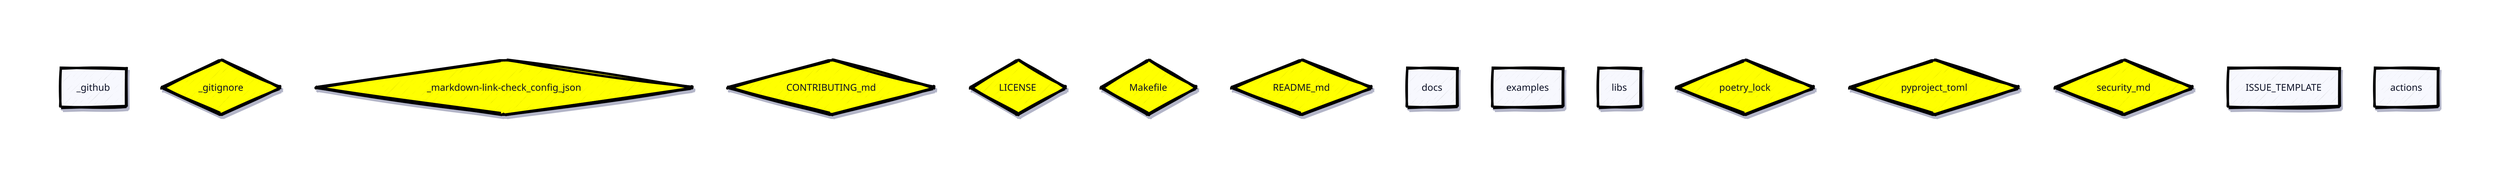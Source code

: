 vars: {
  d2-config: {
    sketch: true
  }
}
classes: {
  file: {
    label: ""
    shape: diamond
    style: {
      fill: yellow
      shadow: true
    }
  }
}

classes: {
  class: {
    label: ""
    shape: rectangle
    style: {
      fill: lightblue
      shadow: true
    }
  }
}

classes: {
  object: {
    label: ""
    shape: hexagon
    style: {
      fill: while
      shadow: false
    }
  }
}
_github.class: function
_github.label: "_github"
_github: {
  style: {
    opacity: 1.00
    stroke: "black"
    stroke-width: 4
    shadow: true
  }
}
_gitignore.class: file
_gitignore.label: "_gitignore"
_gitignore: {
  style: {
    opacity: 1.00
    stroke: "black"
    stroke-width: 4
    shadow: true
  }
}
_markdown-link-check_config_json.class: file
_markdown-link-check_config_json.label: "_markdown-link-check_config_json"
_markdown-link-check_config_json: {
  style: {
    opacity: 1.00
    stroke: "black"
    stroke-width: 4
    shadow: true
  }
}
CONTRIBUTING_md.class: file
CONTRIBUTING_md.label: "CONTRIBUTING_md"
CONTRIBUTING_md: {
  style: {
    opacity: 1.00
    stroke: "black"
    stroke-width: 4
    shadow: true
  }
}
LICENSE.class: file
LICENSE.label: "LICENSE"
LICENSE: {
  style: {
    opacity: 1.00
    stroke: "black"
    stroke-width: 4
    shadow: true
  }
}
Makefile.class: file
Makefile.label: "Makefile"
Makefile: {
  style: {
    opacity: 1.00
    stroke: "black"
    stroke-width: 4
    shadow: true
  }
}
README_md.class: file
README_md.label: "README_md"
README_md: {
  style: {
    opacity: 1.00
    stroke: "black"
    stroke-width: 4
    shadow: true
  }
}
docs.class: function
docs.label: "docs"
docs: {
  style: {
    opacity: 1.00
    stroke: "black"
    stroke-width: 4
    shadow: true
  }
}
examples.class: function
examples.label: "examples"
examples: {
  style: {
    opacity: 1.00
    stroke: "black"
    stroke-width: 4
    shadow: true
  }
}
libs.class: function
libs.label: "libs"
libs: {
  style: {
    opacity: 1.00
    stroke: "black"
    stroke-width: 4
    shadow: true
  }
}
poetry_lock.class: file
poetry_lock.label: "poetry_lock"
poetry_lock: {
  style: {
    opacity: 1.00
    stroke: "black"
    stroke-width: 4
    shadow: true
  }
}
pyproject_toml.class: file
pyproject_toml.label: "pyproject_toml"
pyproject_toml: {
  style: {
    opacity: 1.00
    stroke: "black"
    stroke-width: 4
    shadow: true
  }
}
security_md.class: file
security_md.label: "security_md"
security_md: {
  style: {
    opacity: 1.00
    stroke: "black"
    stroke-width: 4
    shadow: true
  }
}
ISSUE_TEMPLATE.class: function
ISSUE_TEMPLATE.label: "ISSUE_TEMPLATE"
ISSUE_TEMPLATE: {
  style: {
    opacity: 1.00
    stroke: "black"
    stroke-width: 4
    shadow: true
  }
}
actions.class: function
actions.label: "actions"
actions: {
  style: {
    opacity: 1.00
    stroke: "black"
    stroke-width: 4
    shadow: true
  }
}